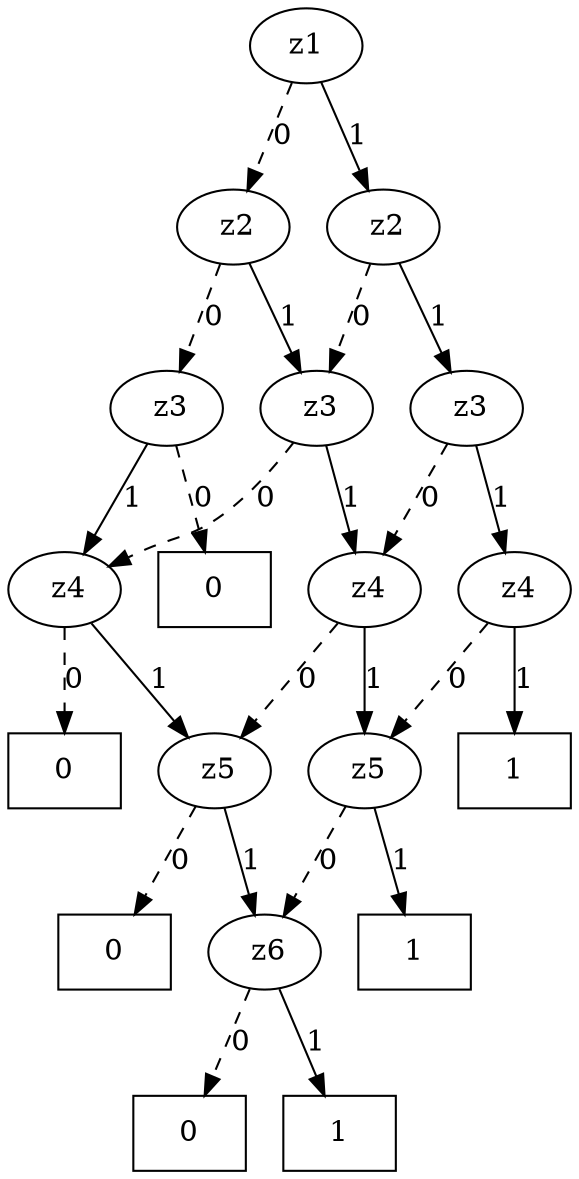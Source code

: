 digraph G {
	// Level 0
	z1_0 [label="z1"];
	// Level 1
	 z2_0 [label=" z2"];
	 z2_1 [label=" z2"];
	// Level 2
	 z3_0 [label=" z3"];
	 z3_1 [label=" z3"];
	 z3_3 [label=" z3"];
	// Level 3
	 z4_1 [label=" z4"];
	 z4_3 [label=" z4"];
	 z4_7 [label=" z4"];
	// Level 4
	 z5_3 [label=" z5"];
	 z5_7 [label=" z5"];
	// Level 5
	 z6_7 [label=" z6"];
	leaf_14 [label="0", shape=box];
	leaf_15 [label="1", shape=box];
	
// new nodes
    n_0 [label="0", shape=box];
    n_1 [label="0", shape=box];
    n_3 [label="0", shape=box];
    n_6 [label="1", shape=box];
    n_13 [label="1", shape=box];
    
// Edges
	z1_0 ->  z2_0 [style=dashed, label="0"];
	z1_0 ->  z2_1 [style=solid, label="1"];
	z2_0 ->  z3_0 [style=dashed, label="0"];
	z2_0 ->  z3_1 [style=solid, label="1"];
	z2_1 ->  z3_1 [style=dashed, label="0"];
	z2_1 ->  z3_3 [style=solid, label="1"];
	z3_0 ->  n_0 [style=dashed, label="0"];
	z3_0 ->  z4_1 [style=solid, label="1"];
	z3_1 ->  z4_1 [style=dashed, label="0"];
	z3_1 ->  z4_3 [style=solid, label="1"];
	z3_3 ->  z4_3 [style=dashed, label="0"];
	z3_3 ->  z4_7 [style=solid, label="1"];
	z4_1 ->  n_1 [style=dashed, label="0"];
	z4_1 ->  z5_3 [style=solid, label="1"];
	z4_3 ->  z5_3 [style=dashed, label="0"];
	z4_3 ->  z5_7 [style=solid, label="1"];
	z4_7 ->  z5_7 [style=dashed, label="0"];
	z4_7 ->  n_13 [style=solid, label="1"];
	z5_3 ->  n_3 [style=dashed, label="0"];
	z5_3 ->  z6_7 [style=solid, label="1"];
	z5_7 ->  z6_7 [style=dashed, label="0"];
	z5_7 ->  n_6 [style=solid, label="1"];
	z6_7 -> leaf_14 [style=dashed, label="0"];
	z6_7 -> leaf_15 [style=solid, label="1"];
}
